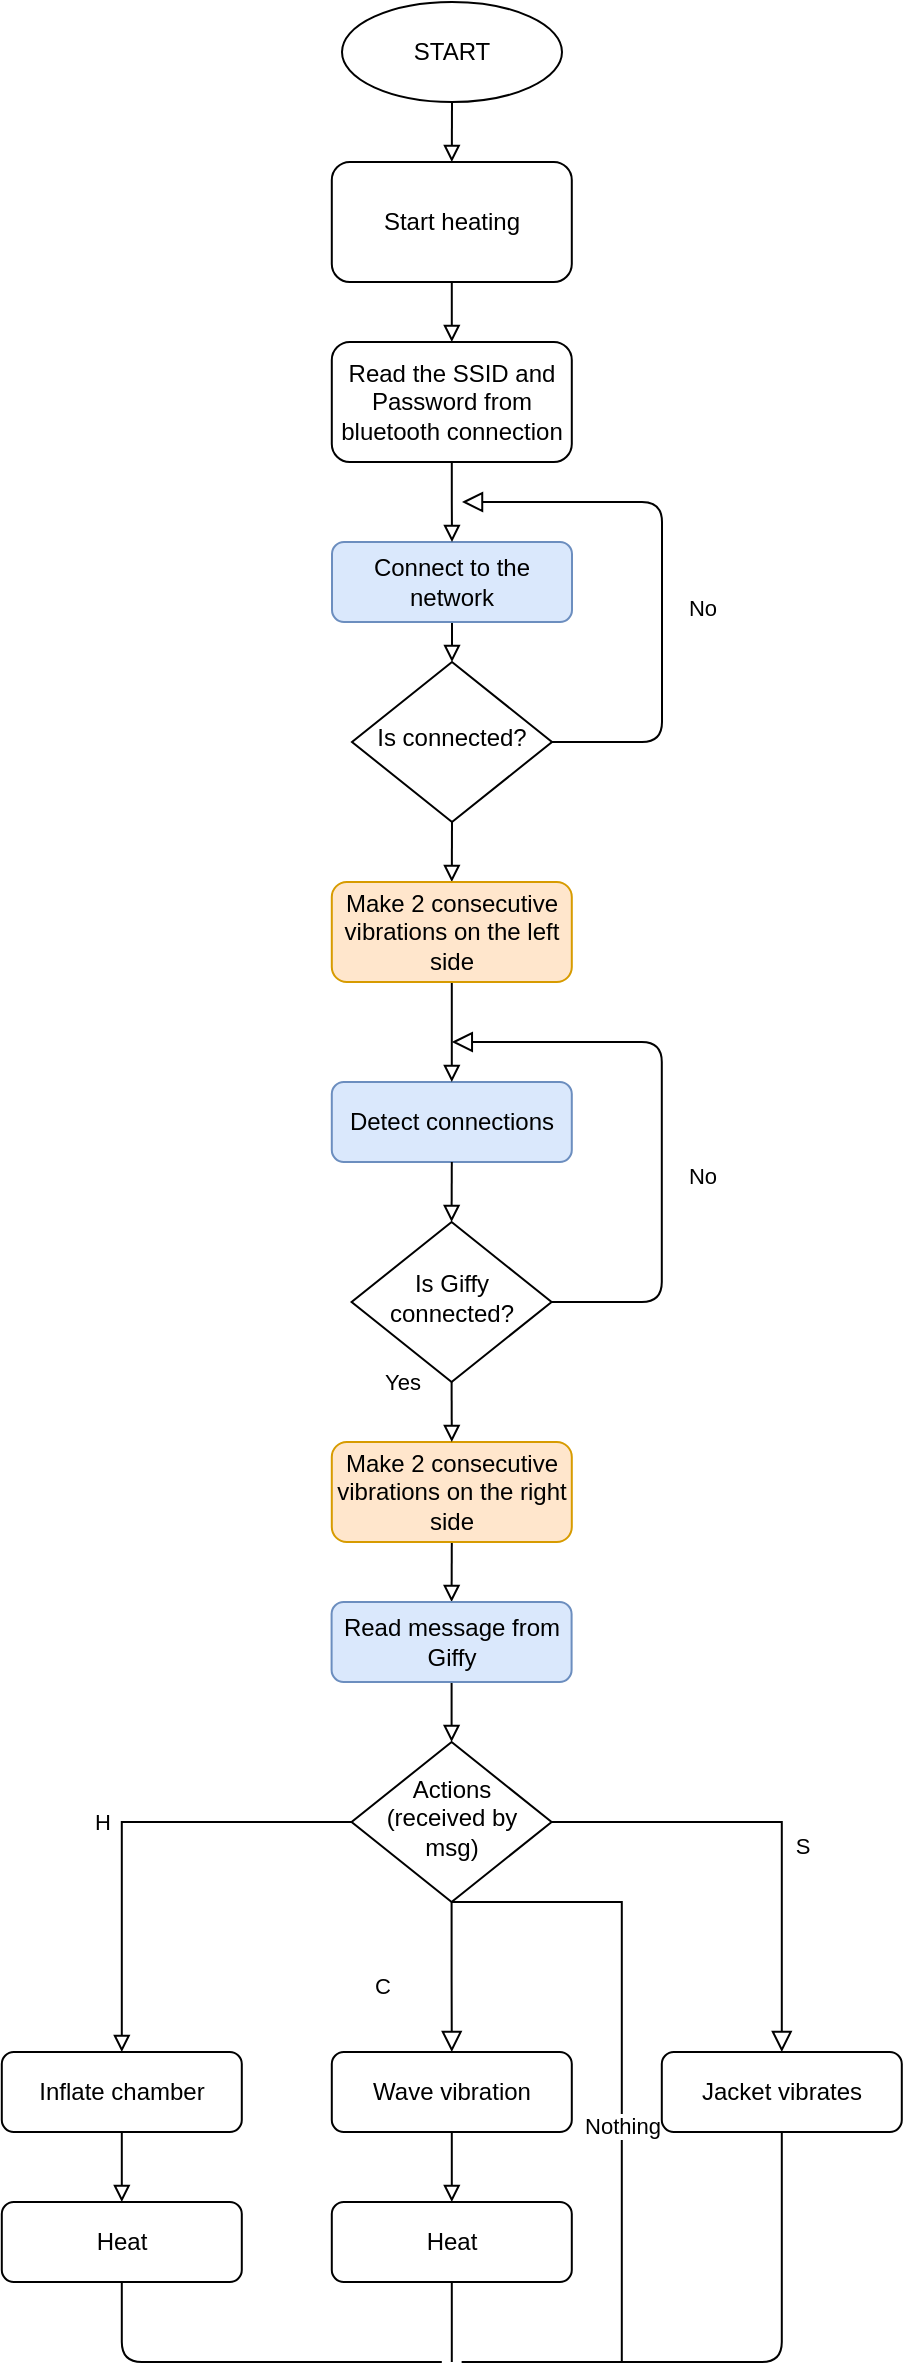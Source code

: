 <mxfile version="14.1.8" type="device"><diagram id="C5RBs43oDa-KdzZeNtuy" name="Page-1"><mxGraphModel dx="1695" dy="1679" grid="1" gridSize="10" guides="1" tooltips="1" connect="1" arrows="1" fold="1" page="1" pageScale="1" pageWidth="827" pageHeight="1169" math="0" shadow="0"><root><mxCell id="WIyWlLk6GJQsqaUBKTNV-0"/><mxCell id="WIyWlLk6GJQsqaUBKTNV-1" parent="WIyWlLk6GJQsqaUBKTNV-0"/><mxCell id="WIyWlLk6GJQsqaUBKTNV-8" value="C" style="rounded=0;html=1;jettySize=auto;orthogonalLoop=1;fontSize=11;endArrow=block;endFill=0;endSize=8;strokeWidth=1;shadow=0;labelBackgroundColor=none;edgeStyle=orthogonalEdgeStyle;" parent="WIyWlLk6GJQsqaUBKTNV-1" source="WIyWlLk6GJQsqaUBKTNV-10" target="WIyWlLk6GJQsqaUBKTNV-11" edge="1"><mxGeometry x="0.113" y="-35" relative="1" as="geometry"><mxPoint as="offset"/></mxGeometry></mxCell><mxCell id="WIyWlLk6GJQsqaUBKTNV-9" value="S" style="edgeStyle=orthogonalEdgeStyle;rounded=0;html=1;jettySize=auto;orthogonalLoop=1;fontSize=11;endArrow=block;endFill=0;endSize=8;strokeWidth=1;shadow=0;labelBackgroundColor=none;" parent="WIyWlLk6GJQsqaUBKTNV-1" source="WIyWlLk6GJQsqaUBKTNV-10" target="WIyWlLk6GJQsqaUBKTNV-12" edge="1"><mxGeometry x="0.106" y="10" relative="1" as="geometry"><mxPoint as="offset"/></mxGeometry></mxCell><mxCell id="xTELifMZ9nH3VVjS-ciY-5" value="H" style="edgeStyle=orthogonalEdgeStyle;rounded=0;orthogonalLoop=1;jettySize=auto;html=1;exitX=0;exitY=0.5;exitDx=0;exitDy=0;endArrow=block;endFill=0;" parent="WIyWlLk6GJQsqaUBKTNV-1" source="WIyWlLk6GJQsqaUBKTNV-10" target="xTELifMZ9nH3VVjS-ciY-4" edge="1"><mxGeometry x="0.0" y="-10" relative="1" as="geometry"><mxPoint as="offset"/></mxGeometry></mxCell><mxCell id="xTELifMZ9nH3VVjS-ciY-18" value="Nothing" style="edgeStyle=orthogonalEdgeStyle;rounded=0;orthogonalLoop=1;jettySize=auto;html=1;startArrow=none;startFill=0;endArrow=none;endFill=0;" parent="WIyWlLk6GJQsqaUBKTNV-1" source="WIyWlLk6GJQsqaUBKTNV-10" edge="1"><mxGeometry relative="1" as="geometry"><mxPoint x="219.9" y="690" as="targetPoint"/><Array as="points"><mxPoint x="299.9" y="460"/></Array></mxGeometry></mxCell><mxCell id="WIyWlLk6GJQsqaUBKTNV-10" value="Actions (received by msg)" style="rhombus;whiteSpace=wrap;html=1;shadow=0;fontFamily=Helvetica;fontSize=12;align=center;strokeWidth=1;spacing=6;spacingTop=-4;" parent="WIyWlLk6GJQsqaUBKTNV-1" vertex="1"><mxGeometry x="164.8" y="380" width="100" height="80" as="geometry"/></mxCell><mxCell id="xTELifMZ9nH3VVjS-ciY-10" style="edgeStyle=orthogonalEdgeStyle;rounded=0;orthogonalLoop=1;jettySize=auto;html=1;exitX=0.5;exitY=1;exitDx=0;exitDy=0;entryX=0.5;entryY=0;entryDx=0;entryDy=0;endArrow=block;endFill=0;" parent="WIyWlLk6GJQsqaUBKTNV-1" source="WIyWlLk6GJQsqaUBKTNV-11" target="xTELifMZ9nH3VVjS-ciY-8" edge="1"><mxGeometry relative="1" as="geometry"/></mxCell><mxCell id="WIyWlLk6GJQsqaUBKTNV-11" value="Wave vibration" style="rounded=1;whiteSpace=wrap;html=1;fontSize=12;glass=0;strokeWidth=1;shadow=0;" parent="WIyWlLk6GJQsqaUBKTNV-1" vertex="1"><mxGeometry x="154.9" y="535" width="120" height="40" as="geometry"/></mxCell><mxCell id="WIyWlLk6GJQsqaUBKTNV-12" value="Jacket vibrates" style="rounded=1;whiteSpace=wrap;html=1;fontSize=12;glass=0;strokeWidth=1;shadow=0;" parent="WIyWlLk6GJQsqaUBKTNV-1" vertex="1"><mxGeometry x="319.9" y="535" width="120" height="40" as="geometry"/></mxCell><mxCell id="Wrq7EPCd9RCDZquUNInU-28" style="edgeStyle=orthogonalEdgeStyle;rounded=0;orthogonalLoop=1;jettySize=auto;html=1;exitX=0.5;exitY=1;exitDx=0;exitDy=0;entryX=0.5;entryY=0;entryDx=0;entryDy=0;endArrow=block;endFill=0;" edge="1" parent="WIyWlLk6GJQsqaUBKTNV-1" source="xTELifMZ9nH3VVjS-ciY-0" target="Wrq7EPCd9RCDZquUNInU-27"><mxGeometry relative="1" as="geometry"/></mxCell><mxCell id="xTELifMZ9nH3VVjS-ciY-0" value="START" style="ellipse;whiteSpace=wrap;html=1;" parent="WIyWlLk6GJQsqaUBKTNV-1" vertex="1"><mxGeometry x="160" y="-490" width="110" height="50" as="geometry"/></mxCell><mxCell id="xTELifMZ9nH3VVjS-ciY-7" style="edgeStyle=orthogonalEdgeStyle;rounded=0;orthogonalLoop=1;jettySize=auto;html=1;entryX=0.5;entryY=0;entryDx=0;entryDy=0;endArrow=block;endFill=0;" parent="WIyWlLk6GJQsqaUBKTNV-1" source="xTELifMZ9nH3VVjS-ciY-4" target="xTELifMZ9nH3VVjS-ciY-6" edge="1"><mxGeometry relative="1" as="geometry"/></mxCell><mxCell id="xTELifMZ9nH3VVjS-ciY-4" value="Inflate chamber" style="rounded=1;whiteSpace=wrap;html=1;fontSize=12;glass=0;strokeWidth=1;shadow=0;" parent="WIyWlLk6GJQsqaUBKTNV-1" vertex="1"><mxGeometry x="-10.1" y="535" width="120" height="40" as="geometry"/></mxCell><mxCell id="xTELifMZ9nH3VVjS-ciY-6" value="Heat" style="rounded=1;whiteSpace=wrap;html=1;fontSize=12;glass=0;strokeWidth=1;shadow=0;" parent="WIyWlLk6GJQsqaUBKTNV-1" vertex="1"><mxGeometry x="-10.1" y="610" width="120" height="40" as="geometry"/></mxCell><mxCell id="xTELifMZ9nH3VVjS-ciY-8" value="Heat" style="rounded=1;whiteSpace=wrap;html=1;fontSize=12;glass=0;strokeWidth=1;shadow=0;" parent="WIyWlLk6GJQsqaUBKTNV-1" vertex="1"><mxGeometry x="154.9" y="610" width="120" height="40" as="geometry"/></mxCell><mxCell id="xTELifMZ9nH3VVjS-ciY-13" value="" style="endArrow=none;html=1;entryX=0.5;entryY=1;entryDx=0;entryDy=0;" parent="WIyWlLk6GJQsqaUBKTNV-1" target="xTELifMZ9nH3VVjS-ciY-6" edge="1"><mxGeometry width="50" height="50" relative="1" as="geometry"><mxPoint x="209.9" y="690" as="sourcePoint"/><mxPoint x="69.9" y="690" as="targetPoint"/><Array as="points"><mxPoint x="49.9" y="690"/></Array></mxGeometry></mxCell><mxCell id="xTELifMZ9nH3VVjS-ciY-15" value="" style="endArrow=none;html=1;entryX=0.5;entryY=1;entryDx=0;entryDy=0;" parent="WIyWlLk6GJQsqaUBKTNV-1" target="xTELifMZ9nH3VVjS-ciY-8" edge="1"><mxGeometry width="50" height="50" relative="1" as="geometry"><mxPoint x="214.9" y="690" as="sourcePoint"/><mxPoint x="229.9" y="660" as="targetPoint"/></mxGeometry></mxCell><mxCell id="xTELifMZ9nH3VVjS-ciY-16" value="" style="endArrow=none;html=1;entryX=0.5;entryY=1;entryDx=0;entryDy=0;" parent="WIyWlLk6GJQsqaUBKTNV-1" target="WIyWlLk6GJQsqaUBKTNV-12" edge="1"><mxGeometry width="50" height="50" relative="1" as="geometry"><mxPoint x="219.9" y="690" as="sourcePoint"/><mxPoint x="379.9" y="650" as="targetPoint"/><Array as="points"><mxPoint x="379.9" y="690"/></Array></mxGeometry></mxCell><mxCell id="Wrq7EPCd9RCDZquUNInU-0" value="No" style="edgeStyle=orthogonalEdgeStyle;rounded=1;html=1;jettySize=auto;orthogonalLoop=1;fontSize=11;endArrow=block;endFill=0;endSize=8;strokeWidth=1;shadow=0;labelBackgroundColor=none;" edge="1" parent="WIyWlLk6GJQsqaUBKTNV-1" source="Wrq7EPCd9RCDZquUNInU-2"><mxGeometry x="-0.114" y="-20" relative="1" as="geometry"><mxPoint as="offset"/><mxPoint x="220" y="-240" as="targetPoint"/><Array as="points"><mxPoint x="320" y="-120"/><mxPoint x="320" y="-240"/></Array></mxGeometry></mxCell><mxCell id="Wrq7EPCd9RCDZquUNInU-19" style="edgeStyle=orthogonalEdgeStyle;rounded=0;orthogonalLoop=1;jettySize=auto;html=1;exitX=0.5;exitY=1;exitDx=0;exitDy=0;entryX=0.5;entryY=0;entryDx=0;entryDy=0;endArrow=block;endFill=0;" edge="1" parent="WIyWlLk6GJQsqaUBKTNV-1" source="Wrq7EPCd9RCDZquUNInU-2" target="Wrq7EPCd9RCDZquUNInU-18"><mxGeometry relative="1" as="geometry"/></mxCell><mxCell id="Wrq7EPCd9RCDZquUNInU-2" value="Is connected?" style="rhombus;whiteSpace=wrap;html=1;shadow=0;fontFamily=Helvetica;fontSize=12;align=center;strokeWidth=1;spacing=6;spacingTop=-4;" vertex="1" parent="WIyWlLk6GJQsqaUBKTNV-1"><mxGeometry x="165" y="-160" width="100" height="80" as="geometry"/></mxCell><mxCell id="Wrq7EPCd9RCDZquUNInU-3" style="edgeStyle=orthogonalEdgeStyle;rounded=0;orthogonalLoop=1;jettySize=auto;html=1;exitX=0.5;exitY=1;exitDx=0;exitDy=0;entryX=0.5;entryY=0;entryDx=0;entryDy=0;endArrow=block;endFill=0;" edge="1" parent="WIyWlLk6GJQsqaUBKTNV-1" source="Wrq7EPCd9RCDZquUNInU-4" target="Wrq7EPCd9RCDZquUNInU-2"><mxGeometry relative="1" as="geometry"><mxPoint x="214.96" y="-140" as="targetPoint"/></mxGeometry></mxCell><mxCell id="Wrq7EPCd9RCDZquUNInU-4" value="Connect to the network" style="rounded=1;whiteSpace=wrap;html=1;fontSize=12;glass=0;strokeWidth=1;shadow=0;fillColor=#dae8fc;strokeColor=#6c8ebf;" vertex="1" parent="WIyWlLk6GJQsqaUBKTNV-1"><mxGeometry x="155" y="-220" width="120" height="40" as="geometry"/></mxCell><mxCell id="Wrq7EPCd9RCDZquUNInU-7" value="No" style="edgeStyle=orthogonalEdgeStyle;rounded=1;html=1;jettySize=auto;orthogonalLoop=1;fontSize=11;endArrow=block;endFill=0;endSize=8;strokeWidth=1;shadow=0;labelBackgroundColor=none;jumpStyle=none;exitX=1;exitY=0.5;exitDx=0;exitDy=0;" edge="1" parent="WIyWlLk6GJQsqaUBKTNV-1" source="Wrq7EPCd9RCDZquUNInU-9"><mxGeometry x="-0.184" y="-20" relative="1" as="geometry"><mxPoint as="offset"/><mxPoint x="214.9" y="30" as="targetPoint"/><Array as="points"><mxPoint x="319.9" y="160"/><mxPoint x="319.9" y="30"/></Array></mxGeometry></mxCell><mxCell id="Wrq7EPCd9RCDZquUNInU-9" value="Is Giffy connected?" style="rhombus;whiteSpace=wrap;html=1;shadow=0;fontFamily=Helvetica;fontSize=12;align=center;strokeWidth=1;spacing=6;spacingTop=-4;" vertex="1" parent="WIyWlLk6GJQsqaUBKTNV-1"><mxGeometry x="164.8" y="120" width="100" height="80" as="geometry"/></mxCell><mxCell id="Wrq7EPCd9RCDZquUNInU-11" value="Detect connections" style="rounded=1;whiteSpace=wrap;html=1;fontSize=12;glass=0;strokeWidth=1;shadow=0;fillColor=#dae8fc;strokeColor=#6c8ebf;" vertex="1" parent="WIyWlLk6GJQsqaUBKTNV-1"><mxGeometry x="154.9" y="50" width="120" height="40" as="geometry"/></mxCell><mxCell id="Wrq7EPCd9RCDZquUNInU-12" style="edgeStyle=orthogonalEdgeStyle;rounded=0;orthogonalLoop=1;jettySize=auto;html=1;exitX=0.5;exitY=1;exitDx=0;exitDy=0;entryX=0.5;entryY=0;entryDx=0;entryDy=0;endArrow=block;endFill=0;" edge="1" parent="WIyWlLk6GJQsqaUBKTNV-1" source="Wrq7EPCd9RCDZquUNInU-11" target="Wrq7EPCd9RCDZquUNInU-9"><mxGeometry relative="1" as="geometry"><mxPoint x="214.8" y="240" as="sourcePoint"/></mxGeometry></mxCell><mxCell id="Wrq7EPCd9RCDZquUNInU-17" style="edgeStyle=orthogonalEdgeStyle;rounded=0;orthogonalLoop=1;jettySize=auto;html=1;exitX=0.5;exitY=1;exitDx=0;exitDy=0;entryX=0.5;entryY=0;entryDx=0;entryDy=0;endArrow=block;endFill=0;" edge="1" parent="WIyWlLk6GJQsqaUBKTNV-1" source="Wrq7EPCd9RCDZquUNInU-15" target="Wrq7EPCd9RCDZquUNInU-4"><mxGeometry relative="1" as="geometry"/></mxCell><mxCell id="Wrq7EPCd9RCDZquUNInU-15" value="Read the SSID and Password from bluetooth connection" style="rounded=1;whiteSpace=wrap;html=1;fontSize=12;glass=0;strokeWidth=1;shadow=0;" vertex="1" parent="WIyWlLk6GJQsqaUBKTNV-1"><mxGeometry x="154.9" y="-320" width="120" height="60" as="geometry"/></mxCell><mxCell id="Wrq7EPCd9RCDZquUNInU-20" style="edgeStyle=orthogonalEdgeStyle;rounded=0;orthogonalLoop=1;jettySize=auto;html=1;exitX=0.5;exitY=1;exitDx=0;exitDy=0;entryX=0.5;entryY=0;entryDx=0;entryDy=0;endArrow=block;endFill=0;" edge="1" parent="WIyWlLk6GJQsqaUBKTNV-1" source="Wrq7EPCd9RCDZquUNInU-18" target="Wrq7EPCd9RCDZquUNInU-11"><mxGeometry relative="1" as="geometry"/></mxCell><mxCell id="Wrq7EPCd9RCDZquUNInU-18" value="Make 2 consecutive vibrations on the left side" style="rounded=1;whiteSpace=wrap;html=1;fontSize=12;glass=0;strokeWidth=1;shadow=0;fillColor=#ffe6cc;strokeColor=#d79b00;" vertex="1" parent="WIyWlLk6GJQsqaUBKTNV-1"><mxGeometry x="154.9" y="-50" width="120" height="50" as="geometry"/></mxCell><mxCell id="Wrq7EPCd9RCDZquUNInU-25" style="edgeStyle=orthogonalEdgeStyle;rounded=0;orthogonalLoop=1;jettySize=auto;html=1;exitX=0.5;exitY=1;exitDx=0;exitDy=0;entryX=0.5;entryY=0;entryDx=0;entryDy=0;endArrow=block;endFill=0;" edge="1" parent="WIyWlLk6GJQsqaUBKTNV-1" source="Wrq7EPCd9RCDZquUNInU-21" target="Wrq7EPCd9RCDZquUNInU-24"><mxGeometry relative="1" as="geometry"/></mxCell><mxCell id="Wrq7EPCd9RCDZquUNInU-21" value="Make 2 consecutive vibrations on the right side" style="rounded=1;whiteSpace=wrap;html=1;fontSize=12;glass=0;strokeWidth=1;shadow=0;fillColor=#ffe6cc;strokeColor=#d79b00;" vertex="1" parent="WIyWlLk6GJQsqaUBKTNV-1"><mxGeometry x="154.9" y="230" width="120" height="50" as="geometry"/></mxCell><mxCell id="Wrq7EPCd9RCDZquUNInU-22" value="Yes" style="edgeStyle=orthogonalEdgeStyle;rounded=0;orthogonalLoop=1;jettySize=auto;html=1;exitX=0.5;exitY=1;exitDx=0;exitDy=0;entryX=0.5;entryY=0;entryDx=0;entryDy=0;endArrow=block;endFill=0;" edge="1" parent="WIyWlLk6GJQsqaUBKTNV-1" source="Wrq7EPCd9RCDZquUNInU-9" target="Wrq7EPCd9RCDZquUNInU-21"><mxGeometry x="-1" y="-25" relative="1" as="geometry"><mxPoint x="215" y="330" as="targetPoint"/><mxPoint as="offset"/><mxPoint x="214.9" y="210" as="sourcePoint"/></mxGeometry></mxCell><mxCell id="Wrq7EPCd9RCDZquUNInU-26" style="edgeStyle=orthogonalEdgeStyle;rounded=0;orthogonalLoop=1;jettySize=auto;html=1;exitX=0.5;exitY=1;exitDx=0;exitDy=0;entryX=0.5;entryY=0;entryDx=0;entryDy=0;endArrow=block;endFill=0;" edge="1" parent="WIyWlLk6GJQsqaUBKTNV-1" source="Wrq7EPCd9RCDZquUNInU-24" target="WIyWlLk6GJQsqaUBKTNV-10"><mxGeometry relative="1" as="geometry"/></mxCell><mxCell id="Wrq7EPCd9RCDZquUNInU-24" value="Read message from Giffy" style="rounded=1;whiteSpace=wrap;html=1;fontSize=12;glass=0;strokeWidth=1;shadow=0;fillColor=#dae8fc;strokeColor=#6c8ebf;" vertex="1" parent="WIyWlLk6GJQsqaUBKTNV-1"><mxGeometry x="154.8" y="310" width="120" height="40" as="geometry"/></mxCell><mxCell id="Wrq7EPCd9RCDZquUNInU-29" style="edgeStyle=orthogonalEdgeStyle;rounded=0;orthogonalLoop=1;jettySize=auto;html=1;exitX=0.5;exitY=1;exitDx=0;exitDy=0;entryX=0.5;entryY=0;entryDx=0;entryDy=0;endArrow=block;endFill=0;" edge="1" parent="WIyWlLk6GJQsqaUBKTNV-1" source="Wrq7EPCd9RCDZquUNInU-27" target="Wrq7EPCd9RCDZquUNInU-15"><mxGeometry relative="1" as="geometry"/></mxCell><mxCell id="Wrq7EPCd9RCDZquUNInU-27" value="Start heating" style="rounded=1;whiteSpace=wrap;html=1;fontSize=12;glass=0;strokeWidth=1;shadow=0;" vertex="1" parent="WIyWlLk6GJQsqaUBKTNV-1"><mxGeometry x="154.9" y="-410" width="120" height="60" as="geometry"/></mxCell></root></mxGraphModel></diagram></mxfile>